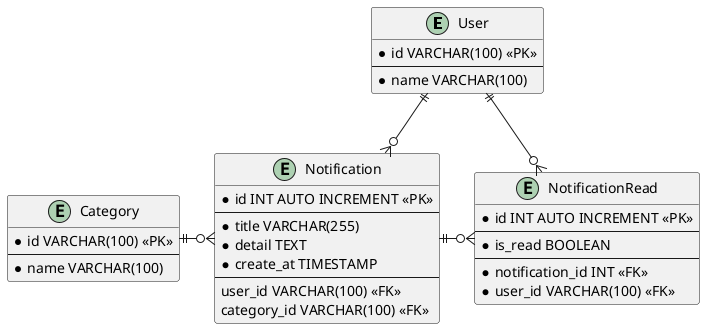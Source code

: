 @startuml

entity User {
    * id VARCHAR(100) <<PK>>
    --
    * name VARCHAR(100)
}

entity Notification {
    * id INT AUTO INCREMENT <<PK>>
    --
    * title VARCHAR(255)
    * detail TEXT
    * create_at TIMESTAMP
    --
    user_id VARCHAR(100) <<FK>>
    category_id VARCHAR(100) <<FK>>
}

entity Category {
    * id VARCHAR(100) <<PK>>
    --
    * name VARCHAR(100)
}

entity NotificationRead {
    * id INT AUTO INCREMENT <<PK>>
    --
    * is_read BOOLEAN
    --
    * notification_id INT <<FK>>
    * user_id VARCHAR(100) <<FK>>
}

User ||--o{ Notification
Category ||-o{ Notification
Notification ||-o{ NotificationRead
User ||--o{ NotificationRead

@enduml